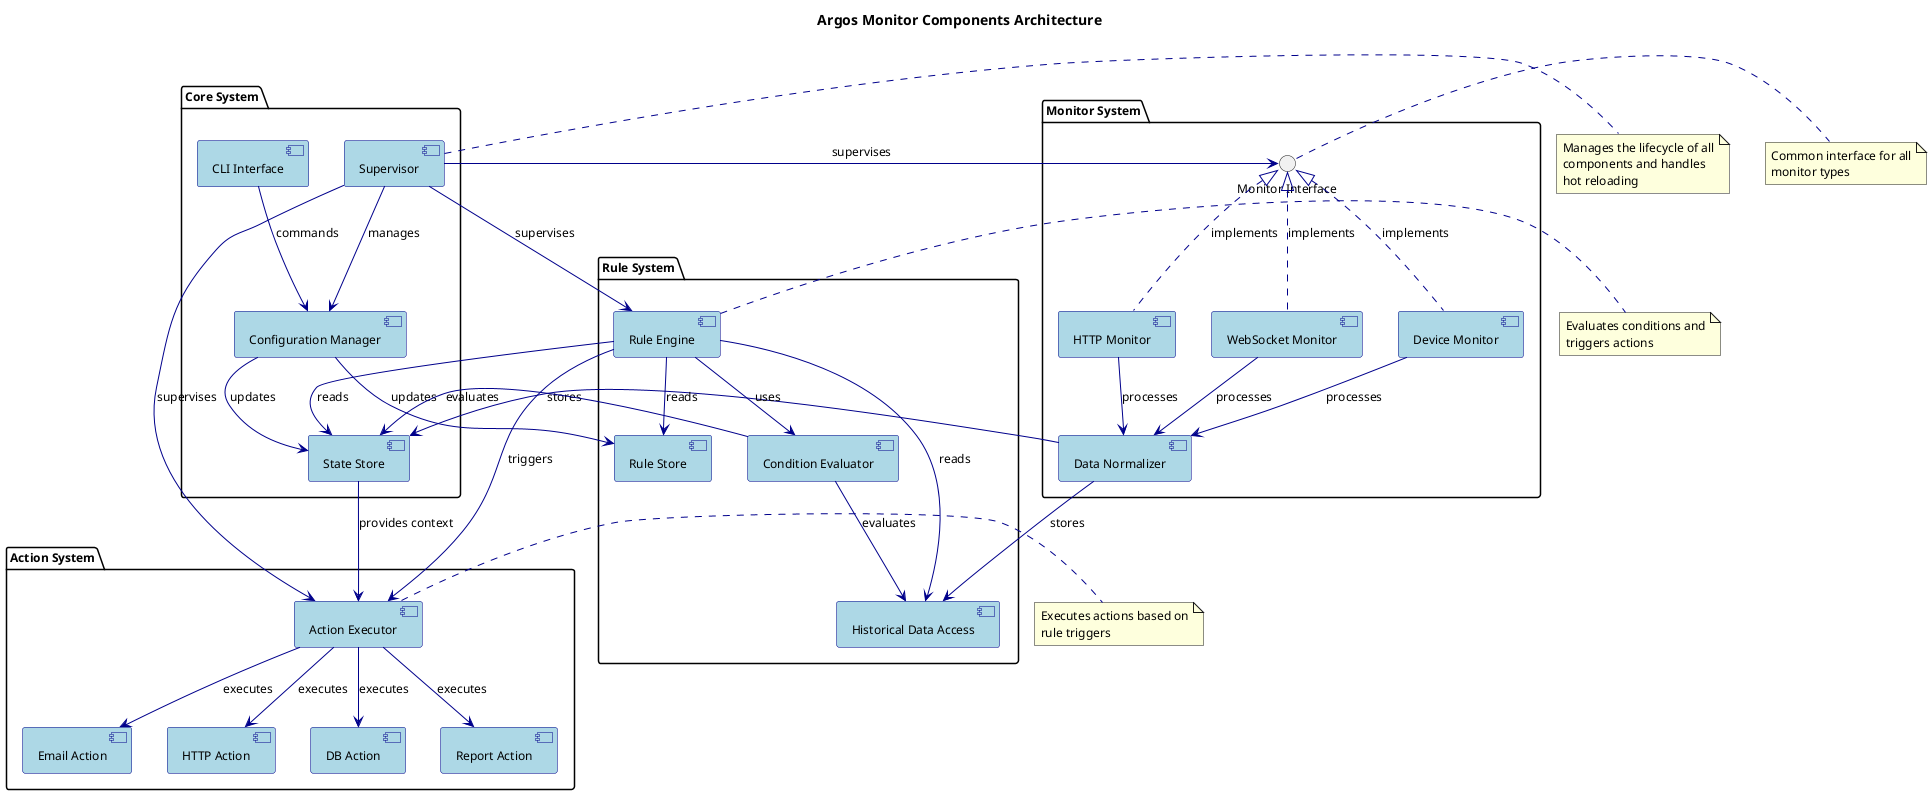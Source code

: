 @startuml Argos Monitor Components

' Style definitions
skinparam componentStyle uml2
skinparam backgroundColor white
skinparam handwritten false
skinparam defaultFontName Arial
skinparam defaultFontSize 12
skinparam component {
    BackgroundColor LightBlue
    BorderColor DarkBlue
    ArrowColor DarkBlue
}

' Title
title Argos Monitor Components Architecture

' Components
package "Core System" {
    [Supervisor] as supervisor
    [Configuration Manager] as config_manager
    [State Store] as state_store
    [CLI Interface] as cli
}

package "Monitor System" {
    interface "Monitor Interface" as monitor_interface
    [HTTP Monitor] as http_monitor
    [WebSocket Monitor] as ws_monitor
    [Device Monitor] as device_monitor
    [Data Normalizer] as normalizer
}

package "Rule System" {
    [Rule Engine] as rule_engine
    [Condition Evaluator] as condition_eval
    [Rule Store] as rule_store
    [Historical Data Access] as historical_data
}

package "Action System" {
    [Action Executor] as action_exec
    [Email Action] as email_action
    [HTTP Action] as http_action
    [DB Action] as db_action
    [Report Action] as report_action
}

' Relationships
supervisor --> config_manager : manages
supervisor --> monitor_interface : supervises
supervisor --> rule_engine : supervises
supervisor --> action_exec : supervises

config_manager --> state_store : updates
config_manager --> rule_store : updates
cli --> config_manager : commands

monitor_interface <|.. http_monitor : implements
monitor_interface <|.. ws_monitor : implements
monitor_interface <|.. device_monitor : implements

http_monitor --> normalizer : processes
ws_monitor --> normalizer : processes
device_monitor --> normalizer : processes

normalizer --> state_store : stores
normalizer --> historical_data : stores

rule_engine --> condition_eval : uses
rule_engine --> state_store : reads
rule_engine --> historical_data : reads
rule_engine --> rule_store : reads

condition_eval --> state_store : evaluates
condition_eval --> historical_data : evaluates

action_exec --> email_action : executes
action_exec --> http_action : executes
action_exec --> db_action : executes
action_exec --> report_action : executes

rule_engine --> action_exec : triggers
state_store --> action_exec : provides context

' Notes
note right of supervisor
  Manages the lifecycle of all
  components and handles
  hot reloading
end note

note right of monitor_interface
  Common interface for all
  monitor types
end note

note right of rule_engine
  Evaluates conditions and
  triggers actions
end note

note right of action_exec
  Executes actions based on
  rule triggers
end note

@enduml 